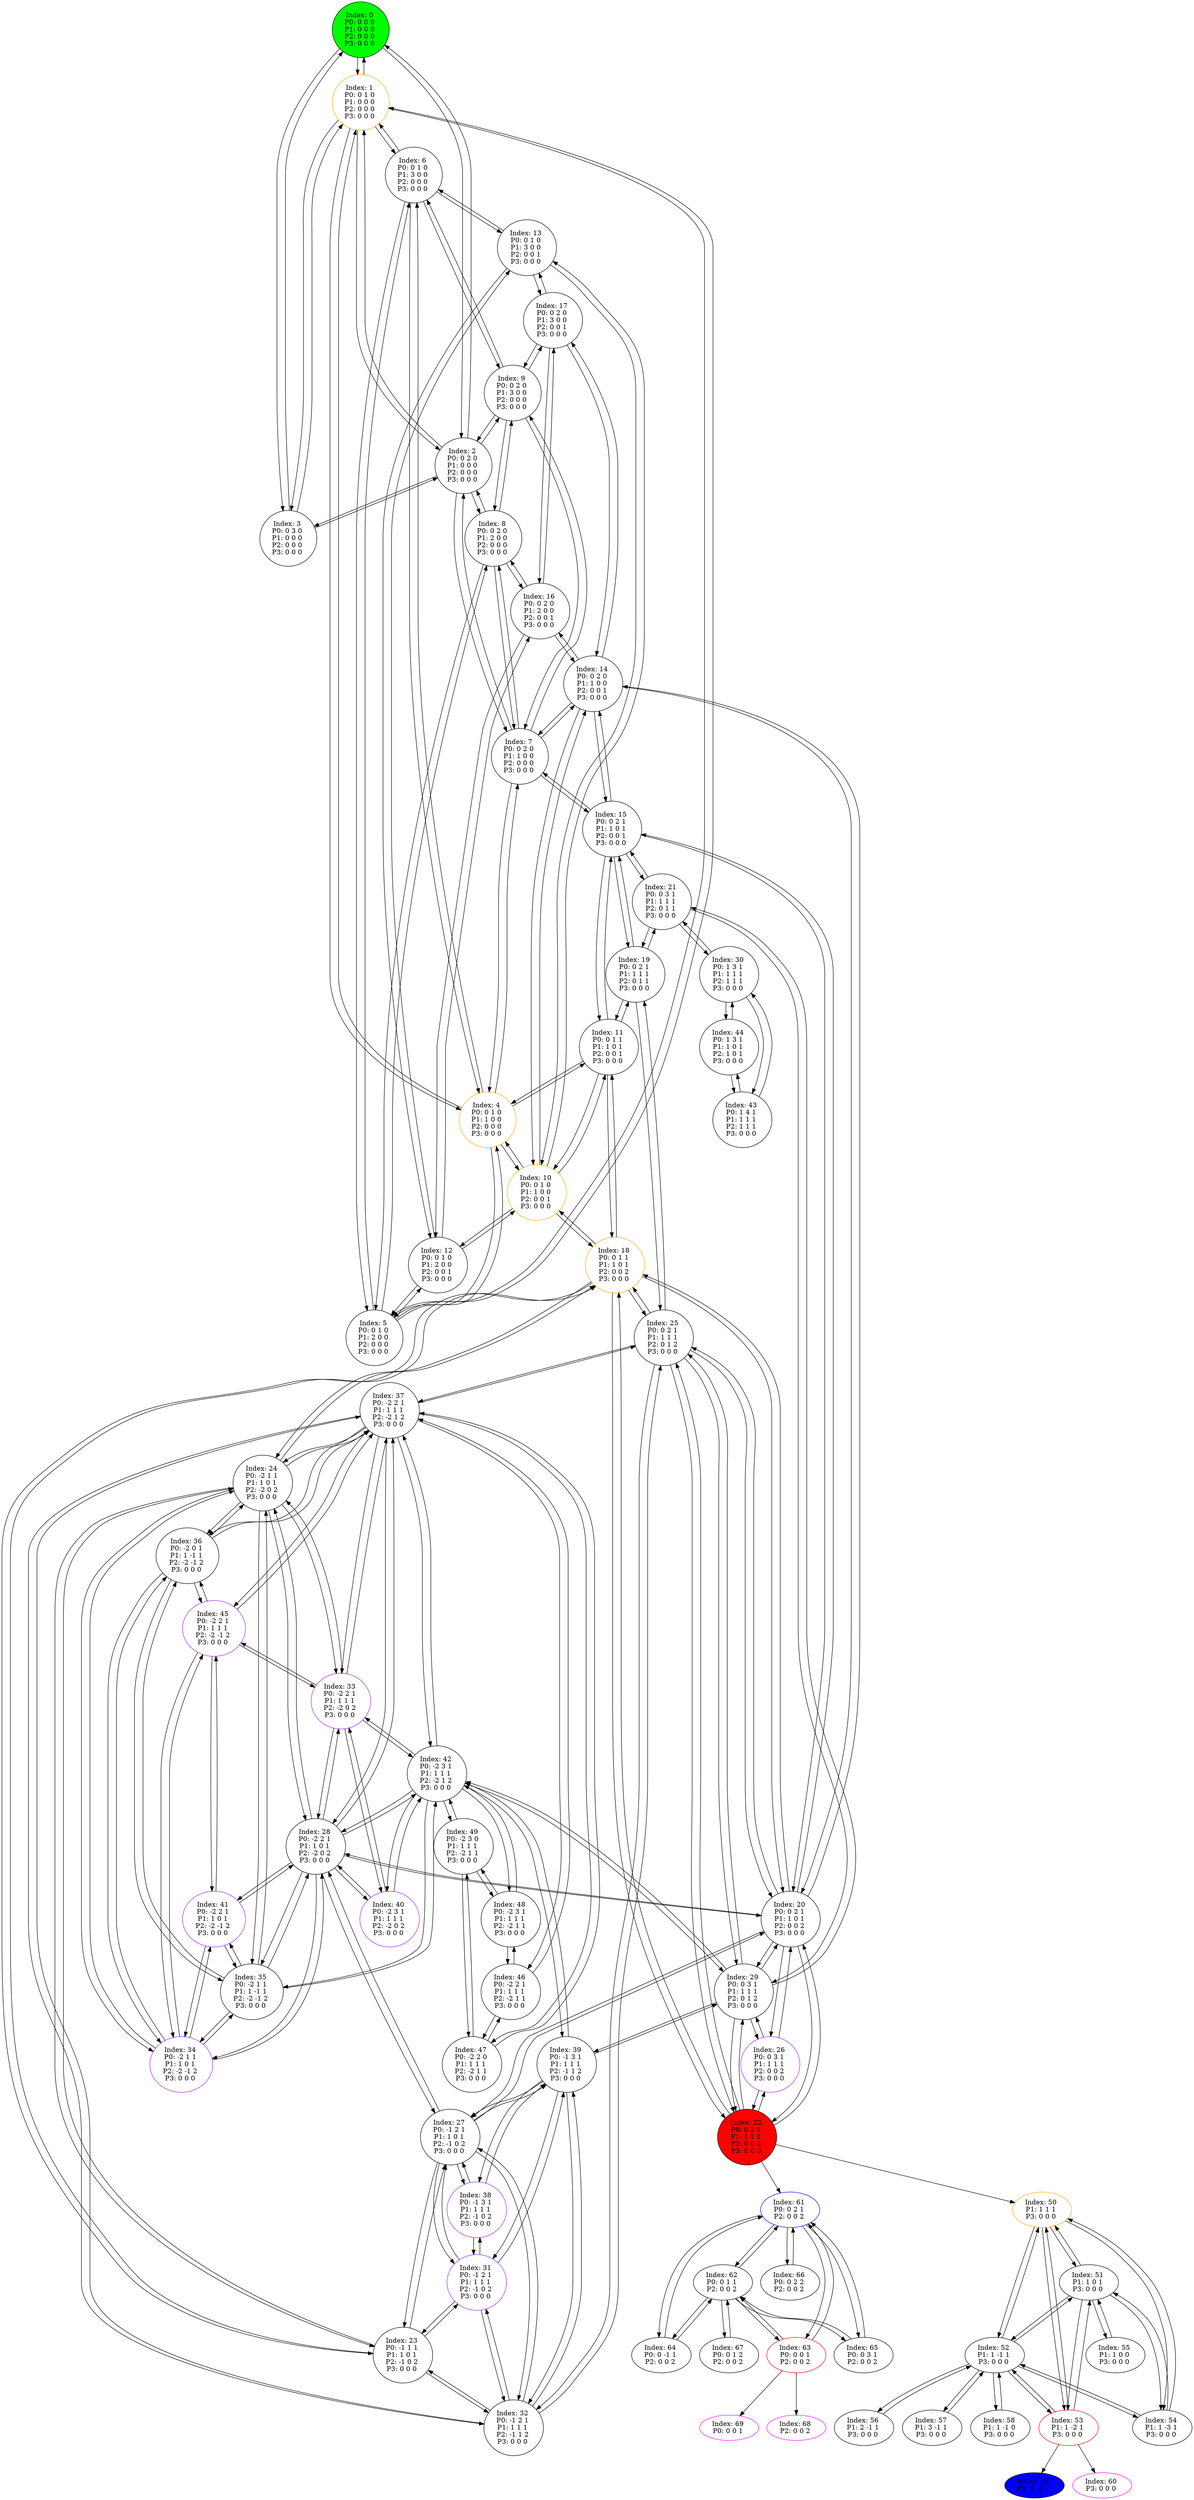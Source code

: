 digraph G {
color = "black"
0[label = "Index: 0 
P0: 0 0 0 
P1: 0 0 0 
P2: 0 0 0 
P3: 0 0 0 
", style="filled", fillcolor = "green"]
1[label = "Index: 1 
P0: 0 1 0 
P1: 0 0 0 
P2: 0 0 0 
P3: 0 0 0 
", color = "orange"]
2[label = "Index: 2 
P0: 0 2 0 
P1: 0 0 0 
P2: 0 0 0 
P3: 0 0 0 
"]
3[label = "Index: 3 
P0: 0 3 0 
P1: 0 0 0 
P2: 0 0 0 
P3: 0 0 0 
"]
4[label = "Index: 4 
P0: 0 1 0 
P1: 1 0 0 
P2: 0 0 0 
P3: 0 0 0 
", color = "orange"]
5[label = "Index: 5 
P0: 0 1 0 
P1: 2 0 0 
P2: 0 0 0 
P3: 0 0 0 
"]
6[label = "Index: 6 
P0: 0 1 0 
P1: 3 0 0 
P2: 0 0 0 
P3: 0 0 0 
"]
7[label = "Index: 7 
P0: 0 2 0 
P1: 1 0 0 
P2: 0 0 0 
P3: 0 0 0 
"]
8[label = "Index: 8 
P0: 0 2 0 
P1: 2 0 0 
P2: 0 0 0 
P3: 0 0 0 
"]
9[label = "Index: 9 
P0: 0 2 0 
P1: 3 0 0 
P2: 0 0 0 
P3: 0 0 0 
"]
10[label = "Index: 10 
P0: 0 1 0 
P1: 1 0 0 
P2: 0 0 1 
P3: 0 0 0 
", color = "orange"]
11[label = "Index: 11 
P0: 0 1 1 
P1: 1 0 1 
P2: 0 0 1 
P3: 0 0 0 
"]
12[label = "Index: 12 
P0: 0 1 0 
P1: 2 0 0 
P2: 0 0 1 
P3: 0 0 0 
"]
13[label = "Index: 13 
P0: 0 1 0 
P1: 3 0 0 
P2: 0 0 1 
P3: 0 0 0 
"]
14[label = "Index: 14 
P0: 0 2 0 
P1: 1 0 0 
P2: 0 0 1 
P3: 0 0 0 
"]
15[label = "Index: 15 
P0: 0 2 1 
P1: 1 0 1 
P2: 0 0 1 
P3: 0 0 0 
"]
16[label = "Index: 16 
P0: 0 2 0 
P1: 2 0 0 
P2: 0 0 1 
P3: 0 0 0 
"]
17[label = "Index: 17 
P0: 0 2 0 
P1: 3 0 0 
P2: 0 0 1 
P3: 0 0 0 
"]
18[label = "Index: 18 
P0: 0 1 1 
P1: 1 0 1 
P2: 0 0 2 
P3: 0 0 0 
", color = "orange"]
19[label = "Index: 19 
P0: 0 2 1 
P1: 1 1 1 
P2: 0 1 1 
P3: 0 0 0 
"]
20[label = "Index: 20 
P0: 0 2 1 
P1: 1 0 1 
P2: 0 0 2 
P3: 0 0 0 
"]
21[label = "Index: 21 
P0: 0 3 1 
P1: 1 1 1 
P2: 0 1 1 
P3: 0 0 0 
"]
22[label = "Index: 22 
P0: 0 2 1 
P1: 1 1 1 
P2: 0 0 2 
P3: 0 0 0 
", style="filled", fillcolor = "red"]
23[label = "Index: 23 
P0: -1 1 1 
P1: 1 0 1 
P2: -1 0 2 
P3: 0 0 0 
"]
24[label = "Index: 24 
P0: -2 1 1 
P1: 1 0 1 
P2: -2 0 2 
P3: 0 0 0 
"]
25[label = "Index: 25 
P0: 0 2 1 
P1: 1 1 1 
P2: 0 1 2 
P3: 0 0 0 
"]
26[label = "Index: 26 
P0: 0 3 1 
P1: 1 1 1 
P2: 0 0 2 
P3: 0 0 0 
", color = "purple"]
27[label = "Index: 27 
P0: -1 2 1 
P1: 1 0 1 
P2: -1 0 2 
P3: 0 0 0 
"]
28[label = "Index: 28 
P0: -2 2 1 
P1: 1 0 1 
P2: -2 0 2 
P3: 0 0 0 
"]
29[label = "Index: 29 
P0: 0 3 1 
P1: 1 1 1 
P2: 0 1 2 
P3: 0 0 0 
"]
30[label = "Index: 30 
P0: 1 3 1 
P1: 1 1 1 
P2: 1 1 1 
P3: 0 0 0 
"]
31[label = "Index: 31 
P0: -1 2 1 
P1: 1 1 1 
P2: -1 0 2 
P3: 0 0 0 
", color = "purple"]
32[label = "Index: 32 
P0: -1 2 1 
P1: 1 1 1 
P2: -1 1 2 
P3: 0 0 0 
"]
33[label = "Index: 33 
P0: -2 2 1 
P1: 1 1 1 
P2: -2 0 2 
P3: 0 0 0 
", color = "purple"]
34[label = "Index: 34 
P0: -2 1 1 
P1: 1 0 1 
P2: -2 -1 2 
P3: 0 0 0 
", color = "purple"]
35[label = "Index: 35 
P0: -2 1 1 
P1: 1 -1 1 
P2: -2 -1 2 
P3: 0 0 0 
"]
36[label = "Index: 36 
P0: -2 0 1 
P1: 1 -1 1 
P2: -2 -1 2 
P3: 0 0 0 
"]
37[label = "Index: 37 
P0: -2 2 1 
P1: 1 1 1 
P2: -2 1 2 
P3: 0 0 0 
"]
38[label = "Index: 38 
P0: -1 3 1 
P1: 1 1 1 
P2: -1 0 2 
P3: 0 0 0 
", color = "purple"]
39[label = "Index: 39 
P0: -1 3 1 
P1: 1 1 1 
P2: -1 1 2 
P3: 0 0 0 
"]
40[label = "Index: 40 
P0: -2 3 1 
P1: 1 1 1 
P2: -2 0 2 
P3: 0 0 0 
", color = "purple"]
41[label = "Index: 41 
P0: -2 2 1 
P1: 1 0 1 
P2: -2 -1 2 
P3: 0 0 0 
", color = "purple"]
42[label = "Index: 42 
P0: -2 3 1 
P1: 1 1 1 
P2: -2 1 2 
P3: 0 0 0 
"]
43[label = "Index: 43 
P0: 1 4 1 
P1: 1 1 1 
P2: 1 1 1 
P3: 0 0 0 
"]
44[label = "Index: 44 
P0: 1 3 1 
P1: 1 0 1 
P2: 1 0 1 
P3: 0 0 0 
"]
45[label = "Index: 45 
P0: -2 2 1 
P1: 1 1 1 
P2: -2 -1 2 
P3: 0 0 0 
", color = "purple"]
46[label = "Index: 46 
P0: -2 2 1 
P1: 1 1 1 
P2: -2 1 1 
P3: 0 0 0 
"]
47[label = "Index: 47 
P0: -2 2 0 
P1: 1 1 1 
P2: -2 1 1 
P3: 0 0 0 
"]
48[label = "Index: 48 
P0: -2 3 1 
P1: 1 1 1 
P2: -2 1 1 
P3: 0 0 0 
"]
49[label = "Index: 49 
P0: -2 3 0 
P1: 1 1 1 
P2: -2 1 1 
P3: 0 0 0 
"]
50[label = "Index: 50 
P1: 1 1 1 
P3: 0 0 0 
", color = "orange"]
51[label = "Index: 51 
P1: 1 0 1 
P3: 0 0 0 
"]
52[label = "Index: 52 
P1: 1 -1 1 
P3: 0 0 0 
"]
53[label = "Index: 53 
P1: 1 -2 1 
P3: 0 0 0 
", color = "red"]
54[label = "Index: 54 
P1: 1 -3 1 
P3: 0 0 0 
"]
55[label = "Index: 55 
P1: 1 0 0 
P3: 0 0 0 
"]
56[label = "Index: 56 
P1: 2 -1 1 
P3: 0 0 0 
"]
57[label = "Index: 57 
P1: 3 -1 1 
P3: 0 0 0 
"]
58[label = "Index: 58 
P1: 1 -1 0 
P3: 0 0 0 
"]
59[label = "Index: 59 
P1: 1 -2 1 
", style="filled", fillcolor = "blue"]
60[label = "Index: 60 
P3: 0 0 0 
", color = "fuchsia"]
61[label = "Index: 61 
P0: 0 2 1 
P2: 0 0 2 
", color = "blue"]
62[label = "Index: 62 
P0: 0 1 1 
P2: 0 0 2 
"]
63[label = "Index: 63 
P0: 0 0 1 
P2: 0 0 2 
", color = "red"]
64[label = "Index: 64 
P0: 0 -1 1 
P2: 0 0 2 
"]
65[label = "Index: 65 
P0: 0 3 1 
P2: 0 0 2 
"]
66[label = "Index: 66 
P0: 0 2 2 
P2: 0 0 2 
"]
67[label = "Index: 67 
P0: 0 1 2 
P2: 0 0 2 
"]
68[label = "Index: 68 
P2: 0 0 2 
", color = "fuchsia"]
69[label = "Index: 69 
P0: 0 0 1 
", color = "fuchsia"]
0 -> 1
0 -> 2
0 -> 3

1 -> 0
1 -> 2
1 -> 3
1 -> 4
1 -> 5
1 -> 6

2 -> 0
2 -> 1
2 -> 3
2 -> 7
2 -> 8
2 -> 9

3 -> 0
3 -> 1
3 -> 2

4 -> 1
4 -> 7
4 -> 5
4 -> 6
4 -> 10
4 -> 11

5 -> 1
5 -> 4
5 -> 8
5 -> 6
5 -> 12

6 -> 1
6 -> 4
6 -> 5
6 -> 9
6 -> 13

7 -> 2
7 -> 4
7 -> 8
7 -> 9
7 -> 14
7 -> 15

8 -> 2
8 -> 5
8 -> 7
8 -> 9
8 -> 16

9 -> 2
9 -> 6
9 -> 7
9 -> 8
9 -> 17

10 -> 4
10 -> 14
10 -> 12
10 -> 13
10 -> 11
10 -> 18

11 -> 4
11 -> 10
11 -> 15
11 -> 18
11 -> 19

12 -> 5
12 -> 10
12 -> 16
12 -> 13

13 -> 6
13 -> 10
13 -> 12
13 -> 17

14 -> 7
14 -> 10
14 -> 16
14 -> 17
14 -> 15
14 -> 20

15 -> 7
15 -> 11
15 -> 14
15 -> 20
15 -> 19
15 -> 21

16 -> 8
16 -> 12
16 -> 14
16 -> 17

17 -> 9
17 -> 13
17 -> 14
17 -> 16

18 -> 10
18 -> 11
18 -> 20
18 -> 22
18 -> 23
18 -> 24
18 -> 25

19 -> 11
19 -> 15
19 -> 21
19 -> 25

20 -> 14
20 -> 15
20 -> 18
20 -> 22
20 -> 26
20 -> 27
20 -> 28
20 -> 25
20 -> 29

21 -> 15
21 -> 19
21 -> 29
21 -> 30

22 -> 18
22 -> 20
22 -> 26
22 -> 25
22 -> 29
22 -> 50
22 -> 61

23 -> 18
23 -> 27
23 -> 31
23 -> 24
23 -> 32

24 -> 18
24 -> 23
24 -> 28
24 -> 33
24 -> 34
24 -> 35
24 -> 36
24 -> 37

25 -> 18
25 -> 19
25 -> 20
25 -> 22
25 -> 29
25 -> 32
25 -> 37

26 -> 20
26 -> 22
26 -> 29

27 -> 20
27 -> 23
27 -> 31
27 -> 38
27 -> 28
27 -> 32
27 -> 39

28 -> 20
28 -> 24
28 -> 27
28 -> 33
28 -> 40
28 -> 41
28 -> 34
28 -> 37
28 -> 35
28 -> 42

29 -> 20
29 -> 21
29 -> 25
29 -> 26
29 -> 39
29 -> 42
29 -> 22

30 -> 21
30 -> 43
30 -> 44

31 -> 23
31 -> 27
31 -> 38
31 -> 32
31 -> 39

32 -> 23
32 -> 25
32 -> 27
32 -> 31
32 -> 39
32 -> 37

33 -> 24
33 -> 28
33 -> 40
33 -> 45
33 -> 37
33 -> 42

34 -> 24
34 -> 28
34 -> 41
34 -> 35
34 -> 36
34 -> 45

35 -> 24
35 -> 28
35 -> 34
35 -> 36
35 -> 41
35 -> 42

36 -> 24
36 -> 34
36 -> 35
36 -> 45
36 -> 37

37 -> 24
37 -> 25
37 -> 28
37 -> 32
37 -> 33
37 -> 36
37 -> 42
37 -> 45
37 -> 46
37 -> 47

38 -> 27
38 -> 31
38 -> 39

39 -> 27
39 -> 29
39 -> 32
39 -> 38
39 -> 42
39 -> 31

40 -> 28
40 -> 33
40 -> 42

41 -> 28
41 -> 34
41 -> 35
41 -> 45

42 -> 28
42 -> 29
42 -> 35
42 -> 37
42 -> 39
42 -> 40
42 -> 48
42 -> 33
42 -> 49

43 -> 30
43 -> 44

44 -> 30
44 -> 43

45 -> 33
45 -> 34
45 -> 36
45 -> 37
45 -> 41

46 -> 37
46 -> 48
46 -> 47

47 -> 37
47 -> 46
47 -> 49

48 -> 42
48 -> 46
48 -> 49

49 -> 42
49 -> 47
49 -> 48

50 -> 51
50 -> 52
50 -> 53
50 -> 54

51 -> 50
51 -> 52
51 -> 53
51 -> 54
51 -> 55

52 -> 50
52 -> 51
52 -> 56
52 -> 57
52 -> 53
52 -> 54
52 -> 58

53 -> 50
53 -> 51
53 -> 52
53 -> 60
53 -> 59

54 -> 50
54 -> 51
54 -> 52

55 -> 51

56 -> 52

57 -> 52

58 -> 52

61 -> 62
61 -> 63
61 -> 64
61 -> 65
61 -> 66

62 -> 61
62 -> 63
62 -> 64
62 -> 65
62 -> 67

63 -> 61
63 -> 62
63 -> 68
63 -> 69

64 -> 61
64 -> 62

65 -> 61
65 -> 62

66 -> 61

67 -> 62

}
